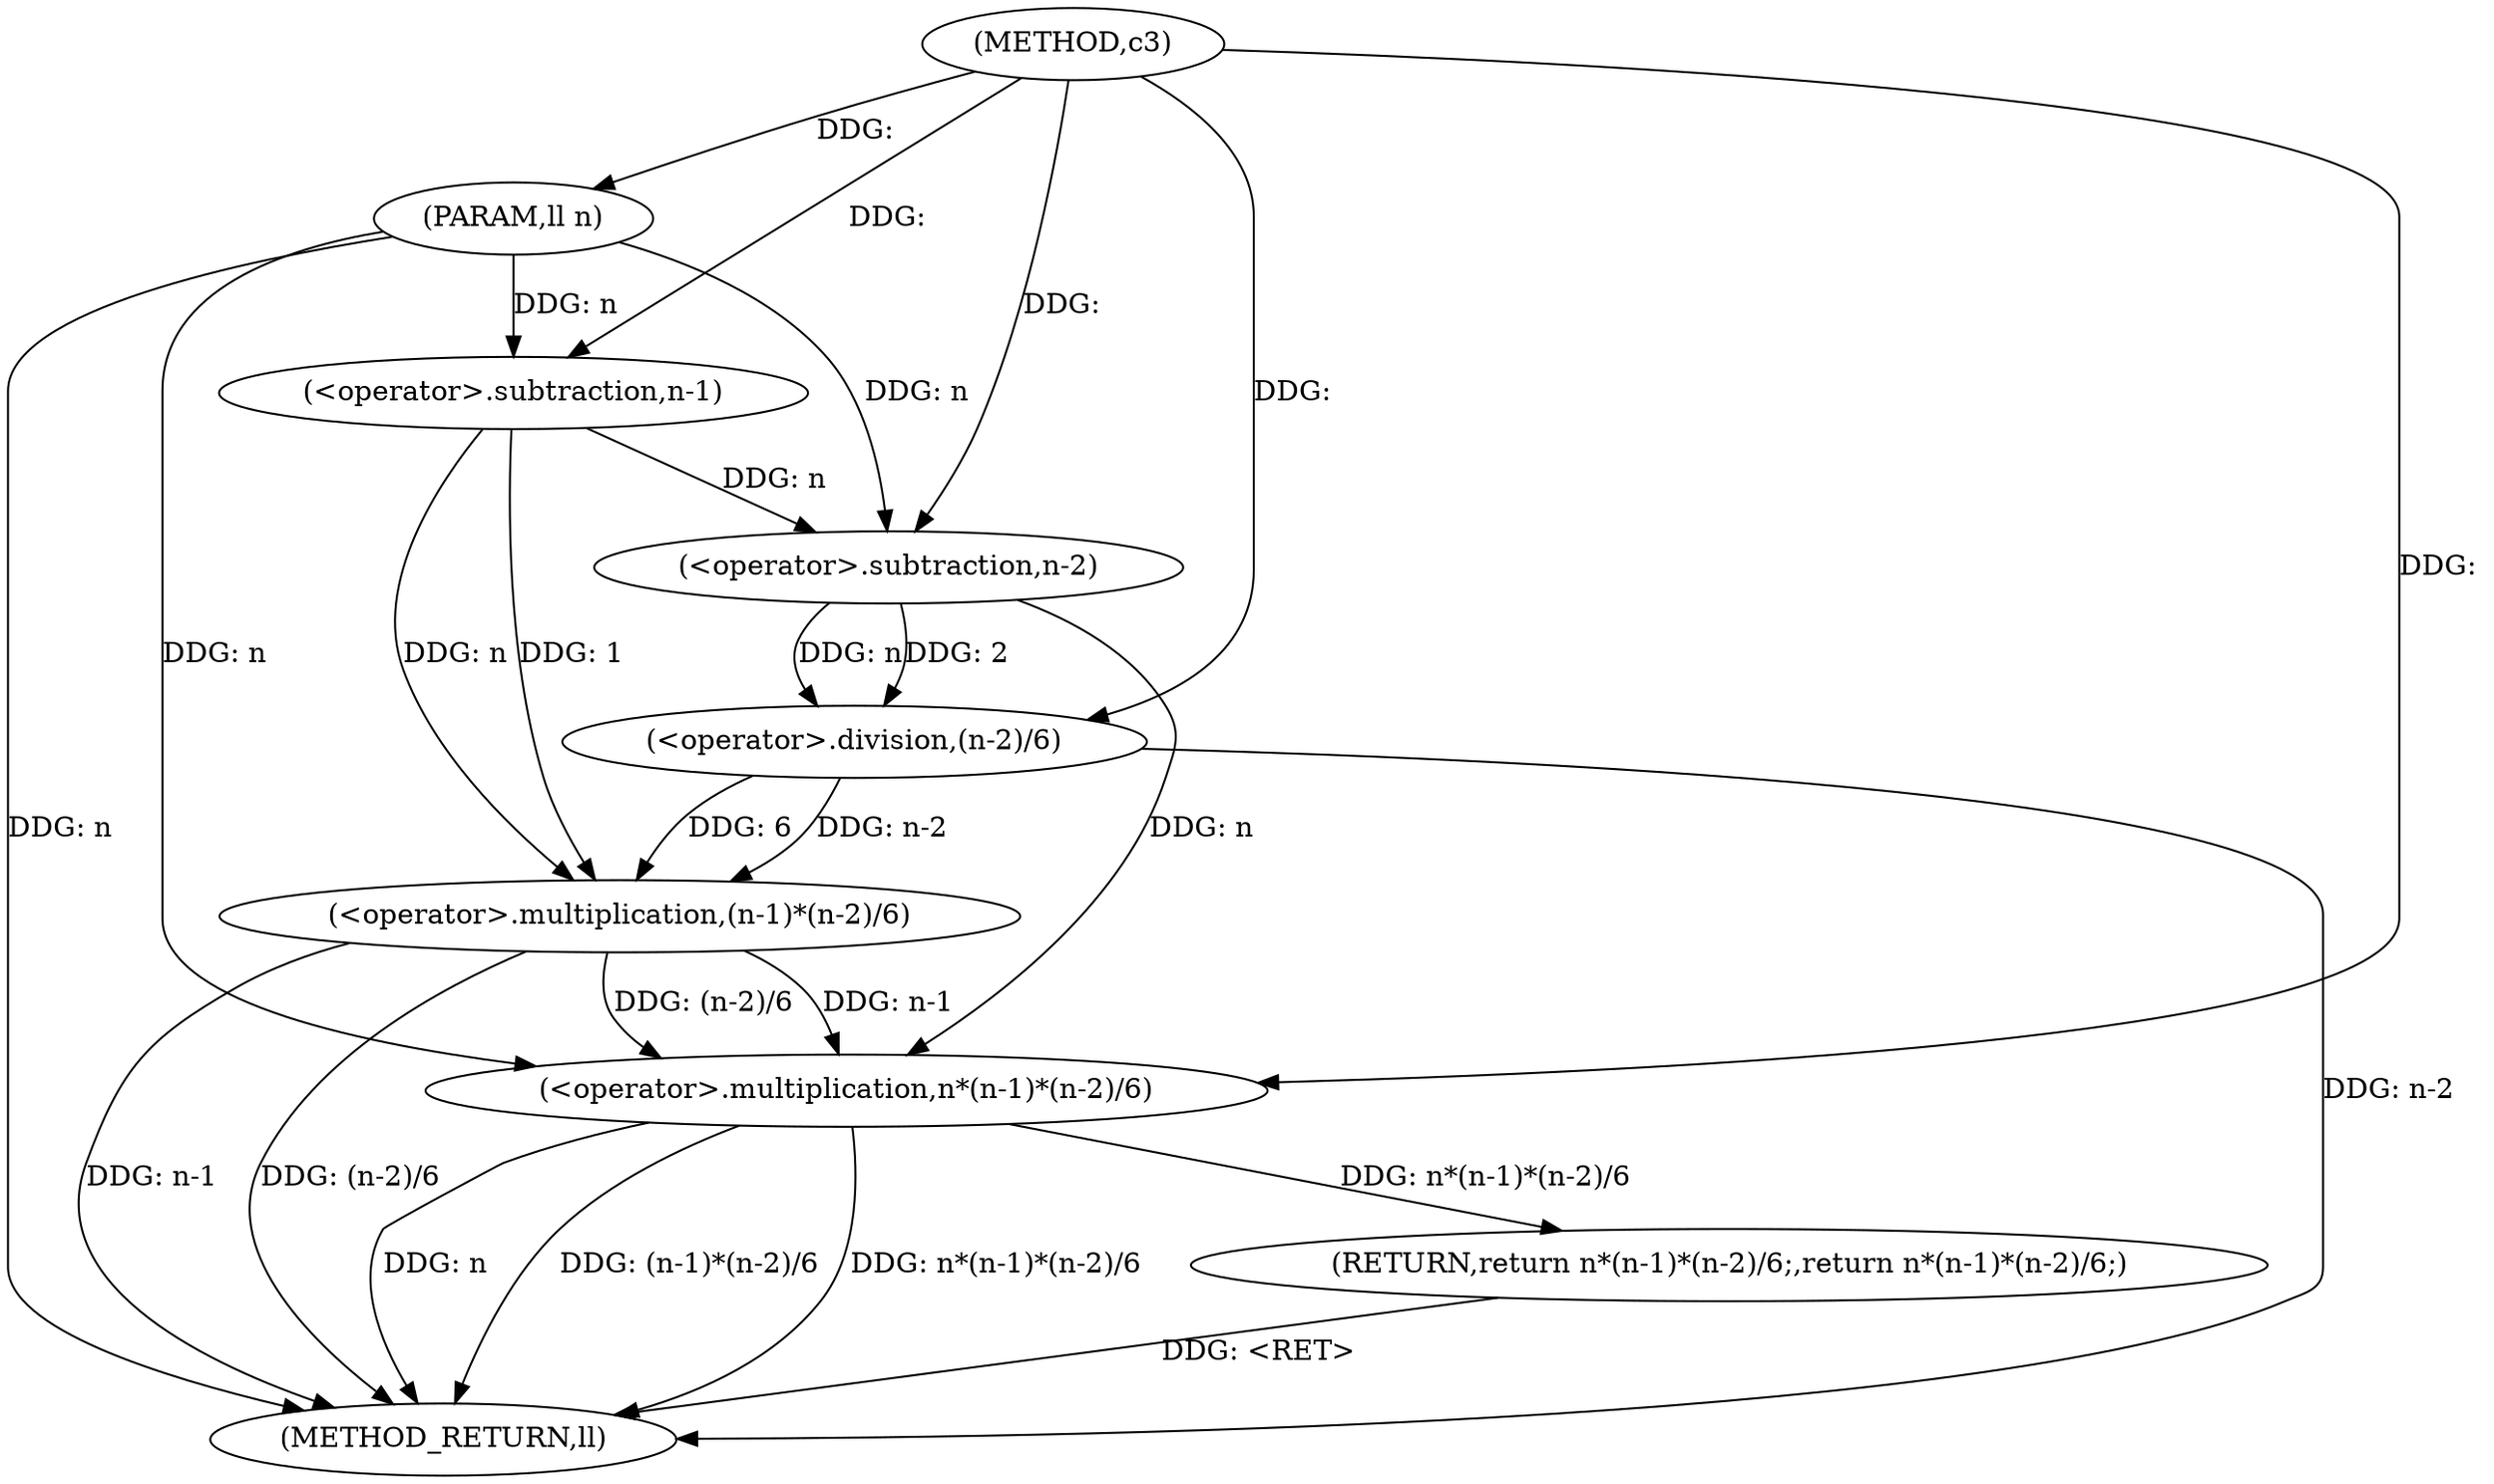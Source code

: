 digraph "c3" {  
"1000103" [label = "(METHOD,c3)" ]
"1000118" [label = "(METHOD_RETURN,ll)" ]
"1000104" [label = "(PARAM,ll n)" ]
"1000106" [label = "(RETURN,return n*(n-1)*(n-2)/6;,return n*(n-1)*(n-2)/6;)" ]
"1000107" [label = "(<operator>.multiplication,n*(n-1)*(n-2)/6)" ]
"1000109" [label = "(<operator>.multiplication,(n-1)*(n-2)/6)" ]
"1000110" [label = "(<operator>.subtraction,n-1)" ]
"1000113" [label = "(<operator>.division,(n-2)/6)" ]
"1000114" [label = "(<operator>.subtraction,n-2)" ]
  "1000104" -> "1000118"  [ label = "DDG: n"] 
  "1000107" -> "1000118"  [ label = "DDG: n"] 
  "1000109" -> "1000118"  [ label = "DDG: n-1"] 
  "1000113" -> "1000118"  [ label = "DDG: n-2"] 
  "1000109" -> "1000118"  [ label = "DDG: (n-2)/6"] 
  "1000107" -> "1000118"  [ label = "DDG: (n-1)*(n-2)/6"] 
  "1000107" -> "1000118"  [ label = "DDG: n*(n-1)*(n-2)/6"] 
  "1000106" -> "1000118"  [ label = "DDG: <RET>"] 
  "1000103" -> "1000104"  [ label = "DDG: "] 
  "1000107" -> "1000106"  [ label = "DDG: n*(n-1)*(n-2)/6"] 
  "1000114" -> "1000107"  [ label = "DDG: n"] 
  "1000104" -> "1000107"  [ label = "DDG: n"] 
  "1000103" -> "1000107"  [ label = "DDG: "] 
  "1000109" -> "1000107"  [ label = "DDG: n-1"] 
  "1000109" -> "1000107"  [ label = "DDG: (n-2)/6"] 
  "1000110" -> "1000109"  [ label = "DDG: 1"] 
  "1000110" -> "1000109"  [ label = "DDG: n"] 
  "1000113" -> "1000109"  [ label = "DDG: 6"] 
  "1000113" -> "1000109"  [ label = "DDG: n-2"] 
  "1000104" -> "1000110"  [ label = "DDG: n"] 
  "1000103" -> "1000110"  [ label = "DDG: "] 
  "1000114" -> "1000113"  [ label = "DDG: n"] 
  "1000114" -> "1000113"  [ label = "DDG: 2"] 
  "1000103" -> "1000113"  [ label = "DDG: "] 
  "1000110" -> "1000114"  [ label = "DDG: n"] 
  "1000104" -> "1000114"  [ label = "DDG: n"] 
  "1000103" -> "1000114"  [ label = "DDG: "] 
}
